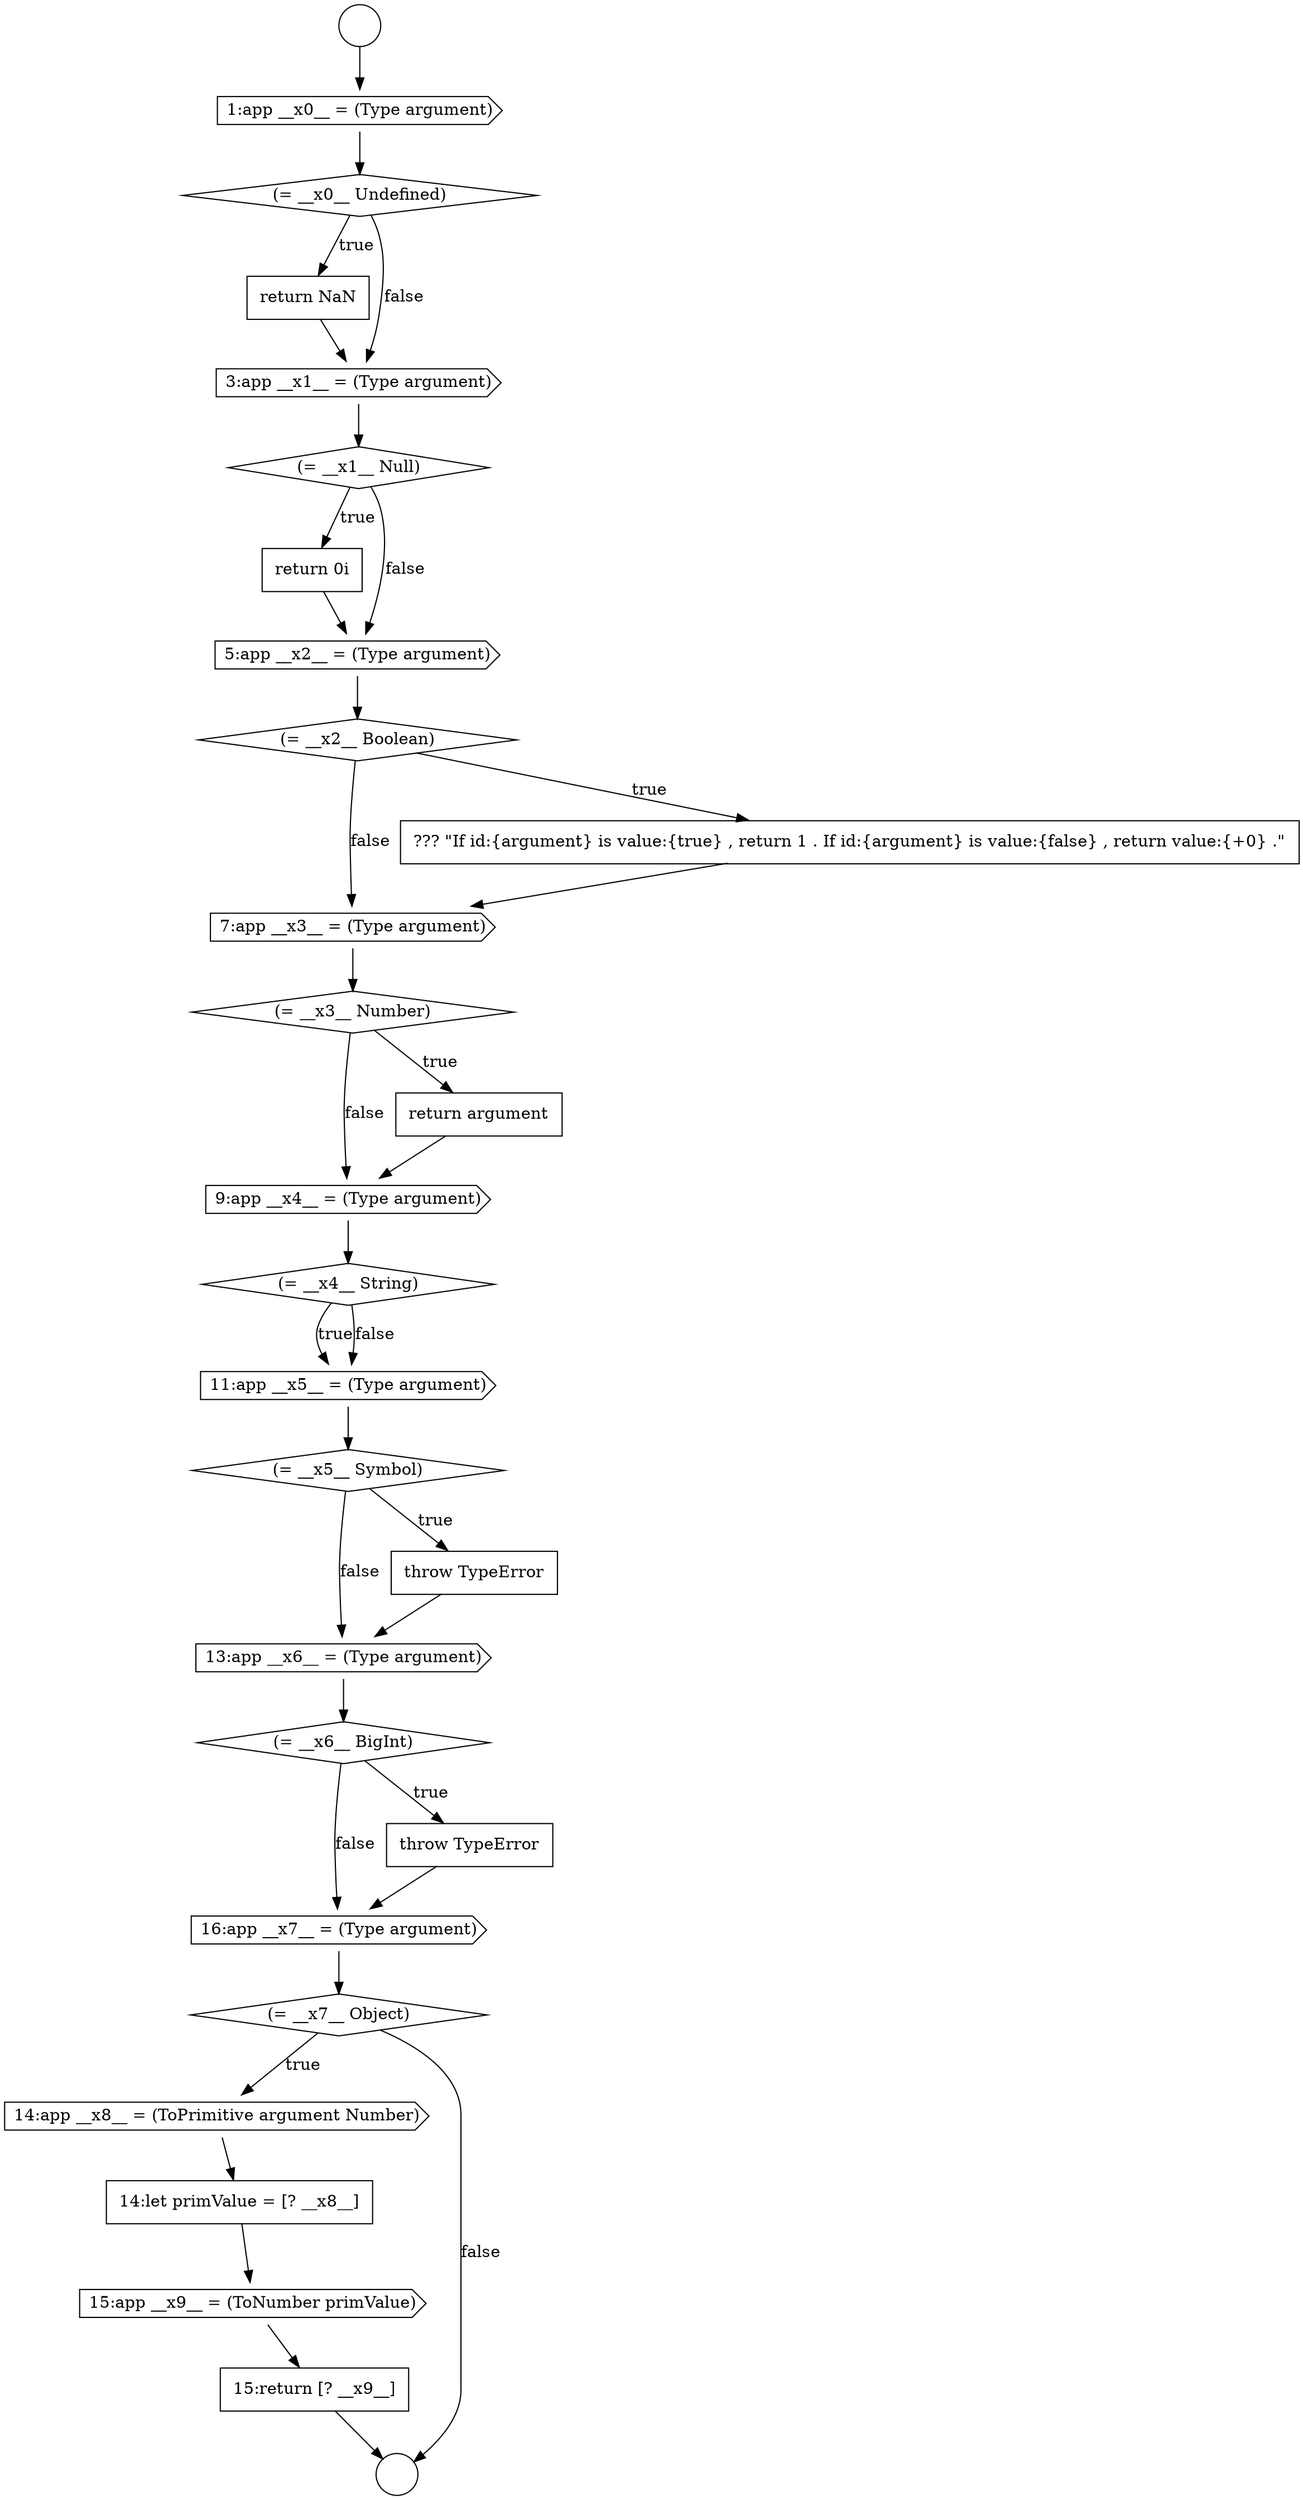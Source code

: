digraph {
  node20986 [shape=diamond, label=<<font color="black">(= __x3__ Number)</font>> color="black" fillcolor="white" style=filled]
  node20981 [shape=none, margin=0, label=<<font color="black">
    <table border="0" cellborder="1" cellspacing="0" cellpadding="10">
      <tr><td align="left">return 0i</td></tr>
    </table>
  </font>> color="black" fillcolor="white" style=filled]
  node20998 [shape=cds, label=<<font color="black">14:app __x8__ = (ToPrimitive argument Number)</font>> color="black" fillcolor="white" style=filled]
  node20989 [shape=diamond, label=<<font color="black">(= __x4__ String)</font>> color="black" fillcolor="white" style=filled]
  node20994 [shape=diamond, label=<<font color="black">(= __x6__ BigInt)</font>> color="black" fillcolor="white" style=filled]
  node20980 [shape=diamond, label=<<font color="black">(= __x1__ Null)</font>> color="black" fillcolor="white" style=filled]
  node20983 [shape=diamond, label=<<font color="black">(= __x2__ Boolean)</font>> color="black" fillcolor="white" style=filled]
  node20996 [shape=cds, label=<<font color="black">16:app __x7__ = (Type argument)</font>> color="black" fillcolor="white" style=filled]
  node20991 [shape=diamond, label=<<font color="black">(= __x5__ Symbol)</font>> color="black" fillcolor="white" style=filled]
  node21000 [shape=cds, label=<<font color="black">15:app __x9__ = (ToNumber primValue)</font>> color="black" fillcolor="white" style=filled]
  node20993 [shape=cds, label=<<font color="black">13:app __x6__ = (Type argument)</font>> color="black" fillcolor="white" style=filled]
  node20990 [shape=cds, label=<<font color="black">11:app __x5__ = (Type argument)</font>> color="black" fillcolor="white" style=filled]
  node20997 [shape=diamond, label=<<font color="black">(= __x7__ Object)</font>> color="black" fillcolor="white" style=filled]
  node20978 [shape=none, margin=0, label=<<font color="black">
    <table border="0" cellborder="1" cellspacing="0" cellpadding="10">
      <tr><td align="left">return NaN</td></tr>
    </table>
  </font>> color="black" fillcolor="white" style=filled]
  node20976 [shape=cds, label=<<font color="black">1:app __x0__ = (Type argument)</font>> color="black" fillcolor="white" style=filled]
  node20985 [shape=cds, label=<<font color="black">7:app __x3__ = (Type argument)</font>> color="black" fillcolor="white" style=filled]
  node20979 [shape=cds, label=<<font color="black">3:app __x1__ = (Type argument)</font>> color="black" fillcolor="white" style=filled]
  node20982 [shape=cds, label=<<font color="black">5:app __x2__ = (Type argument)</font>> color="black" fillcolor="white" style=filled]
  node21001 [shape=none, margin=0, label=<<font color="black">
    <table border="0" cellborder="1" cellspacing="0" cellpadding="10">
      <tr><td align="left">15:return [? __x9__]</td></tr>
    </table>
  </font>> color="black" fillcolor="white" style=filled]
  node20995 [shape=none, margin=0, label=<<font color="black">
    <table border="0" cellborder="1" cellspacing="0" cellpadding="10">
      <tr><td align="left">throw TypeError</td></tr>
    </table>
  </font>> color="black" fillcolor="white" style=filled]
  node20975 [shape=circle label=" " color="black" fillcolor="white" style=filled]
  node20988 [shape=cds, label=<<font color="black">9:app __x4__ = (Type argument)</font>> color="black" fillcolor="white" style=filled]
  node20999 [shape=none, margin=0, label=<<font color="black">
    <table border="0" cellborder="1" cellspacing="0" cellpadding="10">
      <tr><td align="left">14:let primValue = [? __x8__]</td></tr>
    </table>
  </font>> color="black" fillcolor="white" style=filled]
  node20992 [shape=none, margin=0, label=<<font color="black">
    <table border="0" cellborder="1" cellspacing="0" cellpadding="10">
      <tr><td align="left">throw TypeError</td></tr>
    </table>
  </font>> color="black" fillcolor="white" style=filled]
  node20974 [shape=circle label=" " color="black" fillcolor="white" style=filled]
  node20987 [shape=none, margin=0, label=<<font color="black">
    <table border="0" cellborder="1" cellspacing="0" cellpadding="10">
      <tr><td align="left">return argument</td></tr>
    </table>
  </font>> color="black" fillcolor="white" style=filled]
  node20977 [shape=diamond, label=<<font color="black">(= __x0__ Undefined)</font>> color="black" fillcolor="white" style=filled]
  node20984 [shape=none, margin=0, label=<<font color="black">
    <table border="0" cellborder="1" cellspacing="0" cellpadding="10">
      <tr><td align="left">??? &quot;If id:{argument} is value:{true} , return 1 . If id:{argument} is value:{false} , return value:{+0} .&quot;</td></tr>
    </table>
  </font>> color="black" fillcolor="white" style=filled]
  node20984 -> node20985 [ color="black"]
  node20991 -> node20992 [label=<<font color="black">true</font>> color="black"]
  node20991 -> node20993 [label=<<font color="black">false</font>> color="black"]
  node20974 -> node20976 [ color="black"]
  node20993 -> node20994 [ color="black"]
  node20990 -> node20991 [ color="black"]
  node20996 -> node20997 [ color="black"]
  node20989 -> node20990 [label=<<font color="black">true</font>> color="black"]
  node20989 -> node20990 [label=<<font color="black">false</font>> color="black"]
  node20986 -> node20987 [label=<<font color="black">true</font>> color="black"]
  node20986 -> node20988 [label=<<font color="black">false</font>> color="black"]
  node20980 -> node20981 [label=<<font color="black">true</font>> color="black"]
  node20980 -> node20982 [label=<<font color="black">false</font>> color="black"]
  node20994 -> node20995 [label=<<font color="black">true</font>> color="black"]
  node20994 -> node20996 [label=<<font color="black">false</font>> color="black"]
  node20982 -> node20983 [ color="black"]
  node20999 -> node21000 [ color="black"]
  node20977 -> node20978 [label=<<font color="black">true</font>> color="black"]
  node20977 -> node20979 [label=<<font color="black">false</font>> color="black"]
  node21001 -> node20975 [ color="black"]
  node20979 -> node20980 [ color="black"]
  node20997 -> node20998 [label=<<font color="black">true</font>> color="black"]
  node20997 -> node20975 [label=<<font color="black">false</font>> color="black"]
  node20985 -> node20986 [ color="black"]
  node21000 -> node21001 [ color="black"]
  node20981 -> node20982 [ color="black"]
  node20992 -> node20993 [ color="black"]
  node20995 -> node20996 [ color="black"]
  node20987 -> node20988 [ color="black"]
  node20998 -> node20999 [ color="black"]
  node20988 -> node20989 [ color="black"]
  node20978 -> node20979 [ color="black"]
  node20976 -> node20977 [ color="black"]
  node20983 -> node20984 [label=<<font color="black">true</font>> color="black"]
  node20983 -> node20985 [label=<<font color="black">false</font>> color="black"]
}
